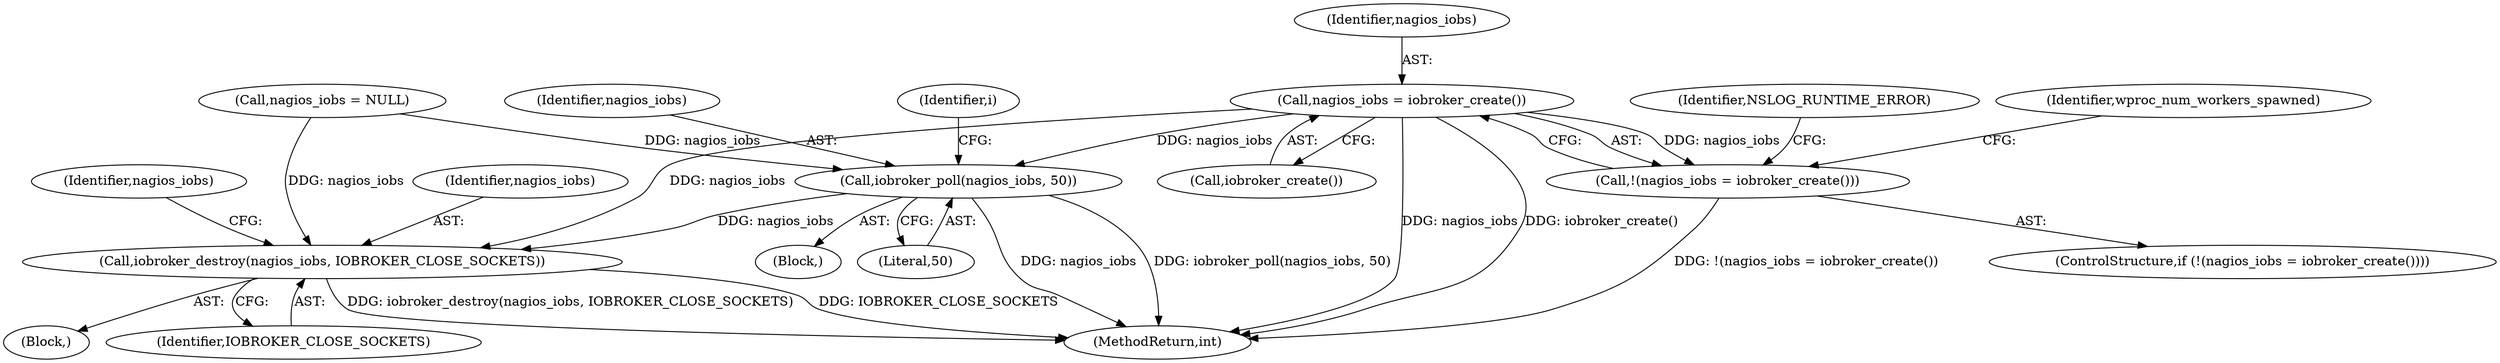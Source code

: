 digraph "0_nagioscore_1b197346d490df2e2d3b1dcce5ac6134ad0c8752@API" {
"1000711" [label="(Call,nagios_iobs = iobroker_create())"];
"1000710" [label="(Call,!(nagios_iobs = iobroker_create()))"];
"1000947" [label="(Call,iobroker_poll(nagios_iobs, 50))"];
"1001201" [label="(Call,iobroker_destroy(nagios_iobs, IOBROKER_CLOSE_SOCKETS))"];
"1001200" [label="(Block,)"];
"1000710" [label="(Call,!(nagios_iobs = iobroker_create()))"];
"1000709" [label="(ControlStructure,if (!(nagios_iobs = iobroker_create())))"];
"1001204" [label="(Call,nagios_iobs = NULL)"];
"1000948" [label="(Identifier,nagios_iobs)"];
"1000716" [label="(Identifier,NSLOG_RUNTIME_ERROR)"];
"1001202" [label="(Identifier,nagios_iobs)"];
"1000726" [label="(Identifier,wproc_num_workers_spawned)"];
"1001205" [label="(Identifier,nagios_iobs)"];
"1001201" [label="(Call,iobroker_destroy(nagios_iobs, IOBROKER_CLOSE_SOCKETS))"];
"1000949" [label="(Literal,50)"];
"1001203" [label="(Identifier,IOBROKER_CLOSE_SOCKETS)"];
"1000712" [label="(Identifier,nagios_iobs)"];
"1000946" [label="(Block,)"];
"1000951" [label="(Identifier,i)"];
"1001239" [label="(MethodReturn,int)"];
"1000713" [label="(Call,iobroker_create())"];
"1000947" [label="(Call,iobroker_poll(nagios_iobs, 50))"];
"1000711" [label="(Call,nagios_iobs = iobroker_create())"];
"1000711" -> "1000710"  [label="AST: "];
"1000711" -> "1000713"  [label="CFG: "];
"1000712" -> "1000711"  [label="AST: "];
"1000713" -> "1000711"  [label="AST: "];
"1000710" -> "1000711"  [label="CFG: "];
"1000711" -> "1001239"  [label="DDG: nagios_iobs"];
"1000711" -> "1001239"  [label="DDG: iobroker_create()"];
"1000711" -> "1000710"  [label="DDG: nagios_iobs"];
"1000711" -> "1000947"  [label="DDG: nagios_iobs"];
"1000711" -> "1001201"  [label="DDG: nagios_iobs"];
"1000710" -> "1000709"  [label="AST: "];
"1000716" -> "1000710"  [label="CFG: "];
"1000726" -> "1000710"  [label="CFG: "];
"1000710" -> "1001239"  [label="DDG: !(nagios_iobs = iobroker_create())"];
"1000947" -> "1000946"  [label="AST: "];
"1000947" -> "1000949"  [label="CFG: "];
"1000948" -> "1000947"  [label="AST: "];
"1000949" -> "1000947"  [label="AST: "];
"1000951" -> "1000947"  [label="CFG: "];
"1000947" -> "1001239"  [label="DDG: nagios_iobs"];
"1000947" -> "1001239"  [label="DDG: iobroker_poll(nagios_iobs, 50)"];
"1001204" -> "1000947"  [label="DDG: nagios_iobs"];
"1000947" -> "1001201"  [label="DDG: nagios_iobs"];
"1001201" -> "1001200"  [label="AST: "];
"1001201" -> "1001203"  [label="CFG: "];
"1001202" -> "1001201"  [label="AST: "];
"1001203" -> "1001201"  [label="AST: "];
"1001205" -> "1001201"  [label="CFG: "];
"1001201" -> "1001239"  [label="DDG: IOBROKER_CLOSE_SOCKETS"];
"1001201" -> "1001239"  [label="DDG: iobroker_destroy(nagios_iobs, IOBROKER_CLOSE_SOCKETS)"];
"1001204" -> "1001201"  [label="DDG: nagios_iobs"];
}
